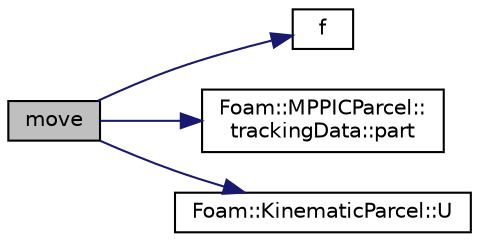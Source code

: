 digraph "move"
{
  bgcolor="transparent";
  edge [fontname="Helvetica",fontsize="10",labelfontname="Helvetica",labelfontsize="10"];
  node [fontname="Helvetica",fontsize="10",shape=record];
  rankdir="LR";
  Node1 [label="move",height=0.2,width=0.4,color="black", fillcolor="grey75", style="filled" fontcolor="black"];
  Node1 -> Node2 [color="midnightblue",fontsize="10",style="solid",fontname="Helvetica"];
  Node2 [label="f",height=0.2,width=0.4,color="black",URL="$readKivaGrid_8H.html#a888be93833ac7a23170555c69c690288"];
  Node1 -> Node3 [color="midnightblue",fontsize="10",style="solid",fontname="Helvetica"];
  Node3 [label="Foam::MPPICParcel::\ltrackingData::part",height=0.2,width=0.4,color="black",URL="$classFoam_1_1MPPICParcel_1_1trackingData.html#a483c1038da83395a626b0cde0a42963d",tooltip="Access. "];
  Node1 -> Node4 [color="midnightblue",fontsize="10",style="solid",fontname="Helvetica"];
  Node4 [label="Foam::KinematicParcel::U",height=0.2,width=0.4,color="black",URL="$classFoam_1_1KinematicParcel.html#a836d871041ff82c808364d73209840ae",tooltip="Return const access to velocity. "];
}
